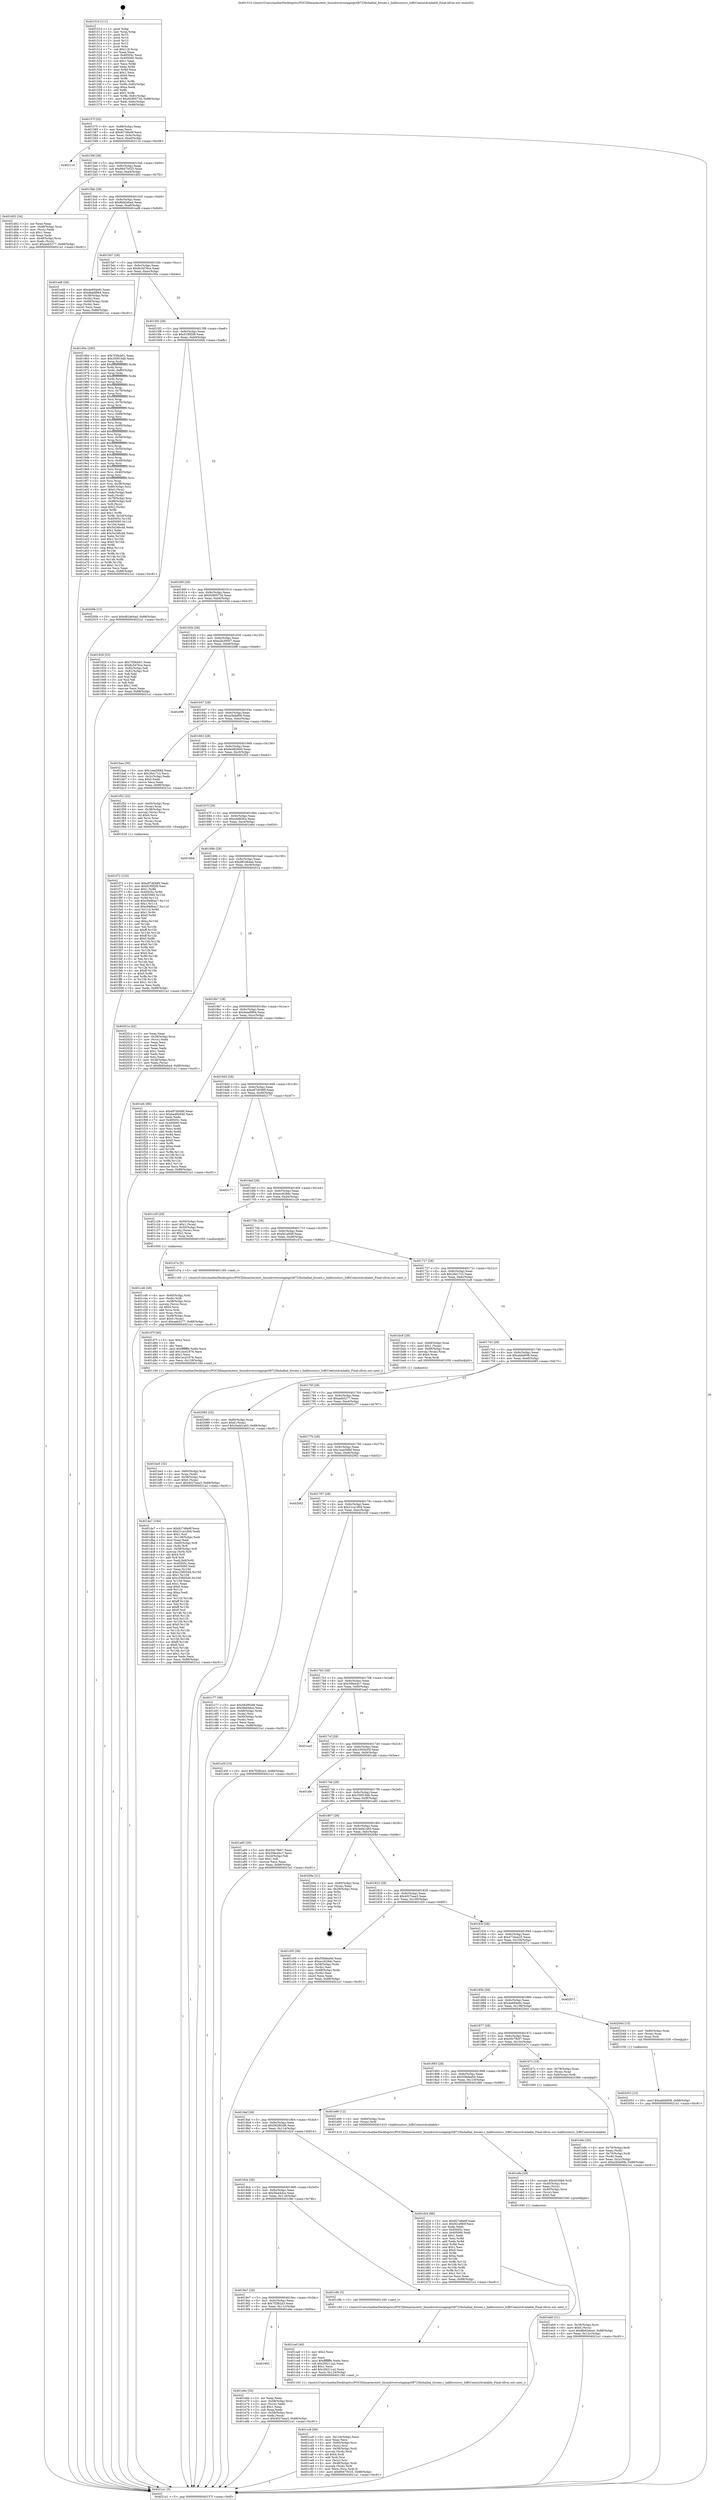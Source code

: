 digraph "0x401510" {
  label = "0x401510 (/mnt/c/Users/mathe/Desktop/tcc/POCII/binaries/extr_linuxdriversstagingrtl8723bshalhal_btcoex.c_halbtcoutsrc_IsBtCoexistAvailable_Final-ollvm.out::main(0))"
  labelloc = "t"
  node[shape=record]

  Entry [label="",width=0.3,height=0.3,shape=circle,fillcolor=black,style=filled]
  "0x40157f" [label="{
     0x40157f [32]\l
     | [instrs]\l
     &nbsp;&nbsp;0x40157f \<+6\>: mov -0x88(%rbp),%eax\l
     &nbsp;&nbsp;0x401585 \<+2\>: mov %eax,%ecx\l
     &nbsp;&nbsp;0x401587 \<+6\>: sub $0x827d6e9f,%ecx\l
     &nbsp;&nbsp;0x40158d \<+6\>: mov %eax,-0x9c(%rbp)\l
     &nbsp;&nbsp;0x401593 \<+6\>: mov %ecx,-0xa0(%rbp)\l
     &nbsp;&nbsp;0x401599 \<+6\>: je 0000000000402116 \<main+0xc06\>\l
  }"]
  "0x402116" [label="{
     0x402116\l
  }", style=dashed]
  "0x40159f" [label="{
     0x40159f [28]\l
     | [instrs]\l
     &nbsp;&nbsp;0x40159f \<+5\>: jmp 00000000004015a4 \<main+0x94\>\l
     &nbsp;&nbsp;0x4015a4 \<+6\>: mov -0x9c(%rbp),%eax\l
     &nbsp;&nbsp;0x4015aa \<+5\>: sub $0x89475025,%eax\l
     &nbsp;&nbsp;0x4015af \<+6\>: mov %eax,-0xa4(%rbp)\l
     &nbsp;&nbsp;0x4015b5 \<+6\>: je 0000000000401d02 \<main+0x7f2\>\l
  }"]
  Exit [label="",width=0.3,height=0.3,shape=circle,fillcolor=black,style=filled,peripheries=2]
  "0x401d02" [label="{
     0x401d02 [34]\l
     | [instrs]\l
     &nbsp;&nbsp;0x401d02 \<+2\>: xor %eax,%eax\l
     &nbsp;&nbsp;0x401d04 \<+4\>: mov -0x48(%rbp),%rcx\l
     &nbsp;&nbsp;0x401d08 \<+2\>: mov (%rcx),%edx\l
     &nbsp;&nbsp;0x401d0a \<+3\>: sub $0x1,%eax\l
     &nbsp;&nbsp;0x401d0d \<+2\>: sub %eax,%edx\l
     &nbsp;&nbsp;0x401d0f \<+4\>: mov -0x48(%rbp),%rcx\l
     &nbsp;&nbsp;0x401d13 \<+2\>: mov %edx,(%rcx)\l
     &nbsp;&nbsp;0x401d15 \<+10\>: movl $0xaeb5277,-0x88(%rbp)\l
     &nbsp;&nbsp;0x401d1f \<+5\>: jmp 00000000004021a1 \<main+0xc91\>\l
  }"]
  "0x4015bb" [label="{
     0x4015bb [28]\l
     | [instrs]\l
     &nbsp;&nbsp;0x4015bb \<+5\>: jmp 00000000004015c0 \<main+0xb0\>\l
     &nbsp;&nbsp;0x4015c0 \<+6\>: mov -0x9c(%rbp),%eax\l
     &nbsp;&nbsp;0x4015c6 \<+5\>: sub $0x8b92eba4,%eax\l
     &nbsp;&nbsp;0x4015cb \<+6\>: mov %eax,-0xa8(%rbp)\l
     &nbsp;&nbsp;0x4015d1 \<+6\>: je 0000000000401ed8 \<main+0x9c8\>\l
  }"]
  "0x402053" [label="{
     0x402053 [15]\l
     | [instrs]\l
     &nbsp;&nbsp;0x402053 \<+10\>: movl $0xabbb608,-0x88(%rbp)\l
     &nbsp;&nbsp;0x40205d \<+5\>: jmp 00000000004021a1 \<main+0xc91\>\l
  }"]
  "0x401ed8" [label="{
     0x401ed8 [36]\l
     | [instrs]\l
     &nbsp;&nbsp;0x401ed8 \<+5\>: mov $0x4e694e9c,%eax\l
     &nbsp;&nbsp;0x401edd \<+5\>: mov $0xdeadf964,%ecx\l
     &nbsp;&nbsp;0x401ee2 \<+4\>: mov -0x38(%rbp),%rdx\l
     &nbsp;&nbsp;0x401ee6 \<+2\>: mov (%rdx),%esi\l
     &nbsp;&nbsp;0x401ee8 \<+4\>: mov -0x68(%rbp),%rdx\l
     &nbsp;&nbsp;0x401eec \<+2\>: cmp (%rdx),%esi\l
     &nbsp;&nbsp;0x401eee \<+3\>: cmovl %ecx,%eax\l
     &nbsp;&nbsp;0x401ef1 \<+6\>: mov %eax,-0x88(%rbp)\l
     &nbsp;&nbsp;0x401ef7 \<+5\>: jmp 00000000004021a1 \<main+0xc91\>\l
  }"]
  "0x4015d7" [label="{
     0x4015d7 [28]\l
     | [instrs]\l
     &nbsp;&nbsp;0x4015d7 \<+5\>: jmp 00000000004015dc \<main+0xcc\>\l
     &nbsp;&nbsp;0x4015dc \<+6\>: mov -0x9c(%rbp),%eax\l
     &nbsp;&nbsp;0x4015e2 \<+5\>: sub $0x8c5d76ce,%eax\l
     &nbsp;&nbsp;0x4015e7 \<+6\>: mov %eax,-0xac(%rbp)\l
     &nbsp;&nbsp;0x4015ed \<+6\>: je 000000000040195e \<main+0x44e\>\l
  }"]
  "0x401f72" [label="{
     0x401f72 [153]\l
     | [instrs]\l
     &nbsp;&nbsp;0x401f72 \<+5\>: mov $0xe97d0489,%edx\l
     &nbsp;&nbsp;0x401f77 \<+5\>: mov $0x91f0f2f9,%esi\l
     &nbsp;&nbsp;0x401f7c \<+3\>: mov $0x1,%r8b\l
     &nbsp;&nbsp;0x401f7f \<+8\>: mov 0x40505c,%r9d\l
     &nbsp;&nbsp;0x401f87 \<+8\>: mov 0x405060,%r10d\l
     &nbsp;&nbsp;0x401f8f \<+3\>: mov %r9d,%r11d\l
     &nbsp;&nbsp;0x401f92 \<+7\>: add $0xc948bac7,%r11d\l
     &nbsp;&nbsp;0x401f99 \<+4\>: sub $0x1,%r11d\l
     &nbsp;&nbsp;0x401f9d \<+7\>: sub $0xc948bac7,%r11d\l
     &nbsp;&nbsp;0x401fa4 \<+4\>: imul %r11d,%r9d\l
     &nbsp;&nbsp;0x401fa8 \<+4\>: and $0x1,%r9d\l
     &nbsp;&nbsp;0x401fac \<+4\>: cmp $0x0,%r9d\l
     &nbsp;&nbsp;0x401fb0 \<+3\>: sete %bl\l
     &nbsp;&nbsp;0x401fb3 \<+4\>: cmp $0xa,%r10d\l
     &nbsp;&nbsp;0x401fb7 \<+4\>: setl %r14b\l
     &nbsp;&nbsp;0x401fbb \<+3\>: mov %bl,%r15b\l
     &nbsp;&nbsp;0x401fbe \<+4\>: xor $0xff,%r15b\l
     &nbsp;&nbsp;0x401fc2 \<+3\>: mov %r14b,%r12b\l
     &nbsp;&nbsp;0x401fc5 \<+4\>: xor $0xff,%r12b\l
     &nbsp;&nbsp;0x401fc9 \<+4\>: xor $0x0,%r8b\l
     &nbsp;&nbsp;0x401fcd \<+3\>: mov %r15b,%r13b\l
     &nbsp;&nbsp;0x401fd0 \<+4\>: and $0x0,%r13b\l
     &nbsp;&nbsp;0x401fd4 \<+3\>: and %r8b,%bl\l
     &nbsp;&nbsp;0x401fd7 \<+3\>: mov %r12b,%al\l
     &nbsp;&nbsp;0x401fda \<+2\>: and $0x0,%al\l
     &nbsp;&nbsp;0x401fdc \<+3\>: and %r8b,%r14b\l
     &nbsp;&nbsp;0x401fdf \<+3\>: or %bl,%r13b\l
     &nbsp;&nbsp;0x401fe2 \<+3\>: or %r14b,%al\l
     &nbsp;&nbsp;0x401fe5 \<+3\>: xor %al,%r13b\l
     &nbsp;&nbsp;0x401fe8 \<+3\>: or %r12b,%r15b\l
     &nbsp;&nbsp;0x401feb \<+4\>: xor $0xff,%r15b\l
     &nbsp;&nbsp;0x401fef \<+4\>: or $0x0,%r8b\l
     &nbsp;&nbsp;0x401ff3 \<+3\>: and %r8b,%r15b\l
     &nbsp;&nbsp;0x401ff6 \<+3\>: or %r15b,%r13b\l
     &nbsp;&nbsp;0x401ff9 \<+4\>: test $0x1,%r13b\l
     &nbsp;&nbsp;0x401ffd \<+3\>: cmovne %esi,%edx\l
     &nbsp;&nbsp;0x402000 \<+6\>: mov %edx,-0x88(%rbp)\l
     &nbsp;&nbsp;0x402006 \<+5\>: jmp 00000000004021a1 \<main+0xc91\>\l
  }"]
  "0x40195e" [label="{
     0x40195e [295]\l
     | [instrs]\l
     &nbsp;&nbsp;0x40195e \<+5\>: mov $0x7f39cb01,%eax\l
     &nbsp;&nbsp;0x401963 \<+5\>: mov $0x359f19db,%ecx\l
     &nbsp;&nbsp;0x401968 \<+3\>: mov %rsp,%rdx\l
     &nbsp;&nbsp;0x40196b \<+4\>: add $0xfffffffffffffff0,%rdx\l
     &nbsp;&nbsp;0x40196f \<+3\>: mov %rdx,%rsp\l
     &nbsp;&nbsp;0x401972 \<+4\>: mov %rdx,-0x80(%rbp)\l
     &nbsp;&nbsp;0x401976 \<+3\>: mov %rsp,%rdx\l
     &nbsp;&nbsp;0x401979 \<+4\>: add $0xfffffffffffffff0,%rdx\l
     &nbsp;&nbsp;0x40197d \<+3\>: mov %rdx,%rsp\l
     &nbsp;&nbsp;0x401980 \<+3\>: mov %rsp,%rsi\l
     &nbsp;&nbsp;0x401983 \<+4\>: add $0xfffffffffffffff0,%rsi\l
     &nbsp;&nbsp;0x401987 \<+3\>: mov %rsi,%rsp\l
     &nbsp;&nbsp;0x40198a \<+4\>: mov %rsi,-0x78(%rbp)\l
     &nbsp;&nbsp;0x40198e \<+3\>: mov %rsp,%rsi\l
     &nbsp;&nbsp;0x401991 \<+4\>: add $0xfffffffffffffff0,%rsi\l
     &nbsp;&nbsp;0x401995 \<+3\>: mov %rsi,%rsp\l
     &nbsp;&nbsp;0x401998 \<+4\>: mov %rsi,-0x70(%rbp)\l
     &nbsp;&nbsp;0x40199c \<+3\>: mov %rsp,%rsi\l
     &nbsp;&nbsp;0x40199f \<+4\>: add $0xfffffffffffffff0,%rsi\l
     &nbsp;&nbsp;0x4019a3 \<+3\>: mov %rsi,%rsp\l
     &nbsp;&nbsp;0x4019a6 \<+4\>: mov %rsi,-0x68(%rbp)\l
     &nbsp;&nbsp;0x4019aa \<+3\>: mov %rsp,%rsi\l
     &nbsp;&nbsp;0x4019ad \<+4\>: add $0xfffffffffffffff0,%rsi\l
     &nbsp;&nbsp;0x4019b1 \<+3\>: mov %rsi,%rsp\l
     &nbsp;&nbsp;0x4019b4 \<+4\>: mov %rsi,-0x60(%rbp)\l
     &nbsp;&nbsp;0x4019b8 \<+3\>: mov %rsp,%rsi\l
     &nbsp;&nbsp;0x4019bb \<+4\>: add $0xfffffffffffffff0,%rsi\l
     &nbsp;&nbsp;0x4019bf \<+3\>: mov %rsi,%rsp\l
     &nbsp;&nbsp;0x4019c2 \<+4\>: mov %rsi,-0x58(%rbp)\l
     &nbsp;&nbsp;0x4019c6 \<+3\>: mov %rsp,%rsi\l
     &nbsp;&nbsp;0x4019c9 \<+4\>: add $0xfffffffffffffff0,%rsi\l
     &nbsp;&nbsp;0x4019cd \<+3\>: mov %rsi,%rsp\l
     &nbsp;&nbsp;0x4019d0 \<+4\>: mov %rsi,-0x50(%rbp)\l
     &nbsp;&nbsp;0x4019d4 \<+3\>: mov %rsp,%rsi\l
     &nbsp;&nbsp;0x4019d7 \<+4\>: add $0xfffffffffffffff0,%rsi\l
     &nbsp;&nbsp;0x4019db \<+3\>: mov %rsi,%rsp\l
     &nbsp;&nbsp;0x4019de \<+4\>: mov %rsi,-0x48(%rbp)\l
     &nbsp;&nbsp;0x4019e2 \<+3\>: mov %rsp,%rsi\l
     &nbsp;&nbsp;0x4019e5 \<+4\>: add $0xfffffffffffffff0,%rsi\l
     &nbsp;&nbsp;0x4019e9 \<+3\>: mov %rsi,%rsp\l
     &nbsp;&nbsp;0x4019ec \<+4\>: mov %rsi,-0x40(%rbp)\l
     &nbsp;&nbsp;0x4019f0 \<+3\>: mov %rsp,%rsi\l
     &nbsp;&nbsp;0x4019f3 \<+4\>: add $0xfffffffffffffff0,%rsi\l
     &nbsp;&nbsp;0x4019f7 \<+3\>: mov %rsi,%rsp\l
     &nbsp;&nbsp;0x4019fa \<+4\>: mov %rsi,-0x38(%rbp)\l
     &nbsp;&nbsp;0x4019fe \<+4\>: mov -0x80(%rbp),%rsi\l
     &nbsp;&nbsp;0x401a02 \<+6\>: movl $0x0,(%rsi)\l
     &nbsp;&nbsp;0x401a08 \<+6\>: mov -0x8c(%rbp),%edi\l
     &nbsp;&nbsp;0x401a0e \<+2\>: mov %edi,(%rdx)\l
     &nbsp;&nbsp;0x401a10 \<+4\>: mov -0x78(%rbp),%rsi\l
     &nbsp;&nbsp;0x401a14 \<+7\>: mov -0x98(%rbp),%r8\l
     &nbsp;&nbsp;0x401a1b \<+3\>: mov %r8,(%rsi)\l
     &nbsp;&nbsp;0x401a1e \<+3\>: cmpl $0x2,(%rdx)\l
     &nbsp;&nbsp;0x401a21 \<+4\>: setne %r9b\l
     &nbsp;&nbsp;0x401a25 \<+4\>: and $0x1,%r9b\l
     &nbsp;&nbsp;0x401a29 \<+4\>: mov %r9b,-0x2d(%rbp)\l
     &nbsp;&nbsp;0x401a2d \<+8\>: mov 0x40505c,%r10d\l
     &nbsp;&nbsp;0x401a35 \<+8\>: mov 0x405060,%r11d\l
     &nbsp;&nbsp;0x401a3d \<+3\>: mov %r10d,%ebx\l
     &nbsp;&nbsp;0x401a40 \<+6\>: sub $0x5e246cd4,%ebx\l
     &nbsp;&nbsp;0x401a46 \<+3\>: sub $0x1,%ebx\l
     &nbsp;&nbsp;0x401a49 \<+6\>: add $0x5e246cd4,%ebx\l
     &nbsp;&nbsp;0x401a4f \<+4\>: imul %ebx,%r10d\l
     &nbsp;&nbsp;0x401a53 \<+4\>: and $0x1,%r10d\l
     &nbsp;&nbsp;0x401a57 \<+4\>: cmp $0x0,%r10d\l
     &nbsp;&nbsp;0x401a5b \<+4\>: sete %r9b\l
     &nbsp;&nbsp;0x401a5f \<+4\>: cmp $0xa,%r11d\l
     &nbsp;&nbsp;0x401a63 \<+4\>: setl %r14b\l
     &nbsp;&nbsp;0x401a67 \<+3\>: mov %r9b,%r15b\l
     &nbsp;&nbsp;0x401a6a \<+3\>: and %r14b,%r15b\l
     &nbsp;&nbsp;0x401a6d \<+3\>: xor %r14b,%r9b\l
     &nbsp;&nbsp;0x401a70 \<+3\>: or %r9b,%r15b\l
     &nbsp;&nbsp;0x401a73 \<+4\>: test $0x1,%r15b\l
     &nbsp;&nbsp;0x401a77 \<+3\>: cmovne %ecx,%eax\l
     &nbsp;&nbsp;0x401a7a \<+6\>: mov %eax,-0x88(%rbp)\l
     &nbsp;&nbsp;0x401a80 \<+5\>: jmp 00000000004021a1 \<main+0xc91\>\l
  }"]
  "0x4015f3" [label="{
     0x4015f3 [28]\l
     | [instrs]\l
     &nbsp;&nbsp;0x4015f3 \<+5\>: jmp 00000000004015f8 \<main+0xe8\>\l
     &nbsp;&nbsp;0x4015f8 \<+6\>: mov -0x9c(%rbp),%eax\l
     &nbsp;&nbsp;0x4015fe \<+5\>: sub $0x91f0f2f9,%eax\l
     &nbsp;&nbsp;0x401603 \<+6\>: mov %eax,-0xb0(%rbp)\l
     &nbsp;&nbsp;0x401609 \<+6\>: je 000000000040200b \<main+0xafb\>\l
  }"]
  "0x401eb9" [label="{
     0x401eb9 [31]\l
     | [instrs]\l
     &nbsp;&nbsp;0x401eb9 \<+4\>: mov -0x38(%rbp),%rcx\l
     &nbsp;&nbsp;0x401ebd \<+6\>: movl $0x0,(%rcx)\l
     &nbsp;&nbsp;0x401ec3 \<+10\>: movl $0x8b92eba4,-0x88(%rbp)\l
     &nbsp;&nbsp;0x401ecd \<+6\>: mov %eax,-0x12c(%rbp)\l
     &nbsp;&nbsp;0x401ed3 \<+5\>: jmp 00000000004021a1 \<main+0xc91\>\l
  }"]
  "0x40200b" [label="{
     0x40200b [15]\l
     | [instrs]\l
     &nbsp;&nbsp;0x40200b \<+10\>: movl $0xd82464ad,-0x88(%rbp)\l
     &nbsp;&nbsp;0x402015 \<+5\>: jmp 00000000004021a1 \<main+0xc91\>\l
  }"]
  "0x40160f" [label="{
     0x40160f [28]\l
     | [instrs]\l
     &nbsp;&nbsp;0x40160f \<+5\>: jmp 0000000000401614 \<main+0x104\>\l
     &nbsp;&nbsp;0x401614 \<+6\>: mov -0x9c(%rbp),%eax\l
     &nbsp;&nbsp;0x40161a \<+5\>: sub $0x92900734,%eax\l
     &nbsp;&nbsp;0x40161f \<+6\>: mov %eax,-0xb4(%rbp)\l
     &nbsp;&nbsp;0x401625 \<+6\>: je 0000000000401929 \<main+0x419\>\l
  }"]
  "0x401e9c" [label="{
     0x401e9c [29]\l
     | [instrs]\l
     &nbsp;&nbsp;0x401e9c \<+10\>: movabs $0x4030b6,%rdi\l
     &nbsp;&nbsp;0x401ea6 \<+4\>: mov -0x40(%rbp),%rcx\l
     &nbsp;&nbsp;0x401eaa \<+2\>: mov %eax,(%rcx)\l
     &nbsp;&nbsp;0x401eac \<+4\>: mov -0x40(%rbp),%rcx\l
     &nbsp;&nbsp;0x401eb0 \<+2\>: mov (%rcx),%esi\l
     &nbsp;&nbsp;0x401eb2 \<+2\>: mov $0x0,%al\l
     &nbsp;&nbsp;0x401eb4 \<+5\>: call 0000000000401040 \<printf@plt\>\l
     | [calls]\l
     &nbsp;&nbsp;0x401040 \{1\} (unknown)\l
  }"]
  "0x401929" [label="{
     0x401929 [53]\l
     | [instrs]\l
     &nbsp;&nbsp;0x401929 \<+5\>: mov $0x7f39cb01,%eax\l
     &nbsp;&nbsp;0x40192e \<+5\>: mov $0x8c5d76ce,%ecx\l
     &nbsp;&nbsp;0x401933 \<+6\>: mov -0x82(%rbp),%dl\l
     &nbsp;&nbsp;0x401939 \<+7\>: mov -0x81(%rbp),%sil\l
     &nbsp;&nbsp;0x401940 \<+3\>: mov %dl,%dil\l
     &nbsp;&nbsp;0x401943 \<+3\>: and %sil,%dil\l
     &nbsp;&nbsp;0x401946 \<+3\>: xor %sil,%dl\l
     &nbsp;&nbsp;0x401949 \<+3\>: or %dl,%dil\l
     &nbsp;&nbsp;0x40194c \<+4\>: test $0x1,%dil\l
     &nbsp;&nbsp;0x401950 \<+3\>: cmovne %ecx,%eax\l
     &nbsp;&nbsp;0x401953 \<+6\>: mov %eax,-0x88(%rbp)\l
     &nbsp;&nbsp;0x401959 \<+5\>: jmp 00000000004021a1 \<main+0xc91\>\l
  }"]
  "0x40162b" [label="{
     0x40162b [28]\l
     | [instrs]\l
     &nbsp;&nbsp;0x40162b \<+5\>: jmp 0000000000401630 \<main+0x120\>\l
     &nbsp;&nbsp;0x401630 \<+6\>: mov -0x9c(%rbp),%eax\l
     &nbsp;&nbsp;0x401636 \<+5\>: sub $0xa2b30007,%eax\l
     &nbsp;&nbsp;0x40163b \<+6\>: mov %eax,-0xb8(%rbp)\l
     &nbsp;&nbsp;0x401641 \<+6\>: je 00000000004020f8 \<main+0xbe8\>\l
  }"]
  "0x4021a1" [label="{
     0x4021a1 [5]\l
     | [instrs]\l
     &nbsp;&nbsp;0x4021a1 \<+5\>: jmp 000000000040157f \<main+0x6f\>\l
  }"]
  "0x401510" [label="{
     0x401510 [111]\l
     | [instrs]\l
     &nbsp;&nbsp;0x401510 \<+1\>: push %rbp\l
     &nbsp;&nbsp;0x401511 \<+3\>: mov %rsp,%rbp\l
     &nbsp;&nbsp;0x401514 \<+2\>: push %r15\l
     &nbsp;&nbsp;0x401516 \<+2\>: push %r14\l
     &nbsp;&nbsp;0x401518 \<+2\>: push %r13\l
     &nbsp;&nbsp;0x40151a \<+2\>: push %r12\l
     &nbsp;&nbsp;0x40151c \<+1\>: push %rbx\l
     &nbsp;&nbsp;0x40151d \<+7\>: sub $0x118,%rsp\l
     &nbsp;&nbsp;0x401524 \<+2\>: xor %eax,%eax\l
     &nbsp;&nbsp;0x401526 \<+7\>: mov 0x40505c,%ecx\l
     &nbsp;&nbsp;0x40152d \<+7\>: mov 0x405060,%edx\l
     &nbsp;&nbsp;0x401534 \<+3\>: sub $0x1,%eax\l
     &nbsp;&nbsp;0x401537 \<+3\>: mov %ecx,%r8d\l
     &nbsp;&nbsp;0x40153a \<+3\>: add %eax,%r8d\l
     &nbsp;&nbsp;0x40153d \<+4\>: imul %r8d,%ecx\l
     &nbsp;&nbsp;0x401541 \<+3\>: and $0x1,%ecx\l
     &nbsp;&nbsp;0x401544 \<+3\>: cmp $0x0,%ecx\l
     &nbsp;&nbsp;0x401547 \<+4\>: sete %r9b\l
     &nbsp;&nbsp;0x40154b \<+4\>: and $0x1,%r9b\l
     &nbsp;&nbsp;0x40154f \<+7\>: mov %r9b,-0x82(%rbp)\l
     &nbsp;&nbsp;0x401556 \<+3\>: cmp $0xa,%edx\l
     &nbsp;&nbsp;0x401559 \<+4\>: setl %r9b\l
     &nbsp;&nbsp;0x40155d \<+4\>: and $0x1,%r9b\l
     &nbsp;&nbsp;0x401561 \<+7\>: mov %r9b,-0x81(%rbp)\l
     &nbsp;&nbsp;0x401568 \<+10\>: movl $0x92900734,-0x88(%rbp)\l
     &nbsp;&nbsp;0x401572 \<+6\>: mov %edi,-0x8c(%rbp)\l
     &nbsp;&nbsp;0x401578 \<+7\>: mov %rsi,-0x98(%rbp)\l
  }"]
  "0x401903" [label="{
     0x401903\l
  }", style=dashed]
  "0x401e6e" [label="{
     0x401e6e [34]\l
     | [instrs]\l
     &nbsp;&nbsp;0x401e6e \<+2\>: xor %eax,%eax\l
     &nbsp;&nbsp;0x401e70 \<+4\>: mov -0x58(%rbp),%rcx\l
     &nbsp;&nbsp;0x401e74 \<+2\>: mov (%rcx),%edx\l
     &nbsp;&nbsp;0x401e76 \<+3\>: sub $0x1,%eax\l
     &nbsp;&nbsp;0x401e79 \<+2\>: sub %eax,%edx\l
     &nbsp;&nbsp;0x401e7b \<+4\>: mov -0x58(%rbp),%rcx\l
     &nbsp;&nbsp;0x401e7f \<+2\>: mov %edx,(%rcx)\l
     &nbsp;&nbsp;0x401e81 \<+10\>: movl $0x4027eaa3,-0x88(%rbp)\l
     &nbsp;&nbsp;0x401e8b \<+5\>: jmp 00000000004021a1 \<main+0xc91\>\l
  }"]
  "0x4020f8" [label="{
     0x4020f8\l
  }", style=dashed]
  "0x401647" [label="{
     0x401647 [28]\l
     | [instrs]\l
     &nbsp;&nbsp;0x401647 \<+5\>: jmp 000000000040164c \<main+0x13c\>\l
     &nbsp;&nbsp;0x40164c \<+6\>: mov -0x9c(%rbp),%eax\l
     &nbsp;&nbsp;0x401652 \<+5\>: sub $0xa3bdef0b,%eax\l
     &nbsp;&nbsp;0x401657 \<+6\>: mov %eax,-0xbc(%rbp)\l
     &nbsp;&nbsp;0x40165d \<+6\>: je 0000000000401baa \<main+0x69a\>\l
  }"]
  "0x401da7" [label="{
     0x401da7 [184]\l
     | [instrs]\l
     &nbsp;&nbsp;0x401da7 \<+5\>: mov $0x827d6e9f,%ecx\l
     &nbsp;&nbsp;0x401dac \<+5\>: mov $0x21ca1d04,%edx\l
     &nbsp;&nbsp;0x401db1 \<+3\>: mov $0x1,%sil\l
     &nbsp;&nbsp;0x401db4 \<+6\>: mov -0x128(%rbp),%edi\l
     &nbsp;&nbsp;0x401dba \<+3\>: imul %eax,%edi\l
     &nbsp;&nbsp;0x401dbd \<+4\>: mov -0x60(%rbp),%r8\l
     &nbsp;&nbsp;0x401dc1 \<+3\>: mov (%r8),%r8\l
     &nbsp;&nbsp;0x401dc4 \<+4\>: mov -0x58(%rbp),%r9\l
     &nbsp;&nbsp;0x401dc8 \<+3\>: movslq (%r9),%r9\l
     &nbsp;&nbsp;0x401dcb \<+4\>: shl $0x4,%r9\l
     &nbsp;&nbsp;0x401dcf \<+3\>: add %r9,%r8\l
     &nbsp;&nbsp;0x401dd2 \<+4\>: mov %edi,0x8(%r8)\l
     &nbsp;&nbsp;0x401dd6 \<+7\>: mov 0x40505c,%eax\l
     &nbsp;&nbsp;0x401ddd \<+7\>: mov 0x405060,%edi\l
     &nbsp;&nbsp;0x401de4 \<+3\>: mov %eax,%r10d\l
     &nbsp;&nbsp;0x401de7 \<+7\>: sub $0xc25605d4,%r10d\l
     &nbsp;&nbsp;0x401dee \<+4\>: sub $0x1,%r10d\l
     &nbsp;&nbsp;0x401df2 \<+7\>: add $0xc25605d4,%r10d\l
     &nbsp;&nbsp;0x401df9 \<+4\>: imul %r10d,%eax\l
     &nbsp;&nbsp;0x401dfd \<+3\>: and $0x1,%eax\l
     &nbsp;&nbsp;0x401e00 \<+3\>: cmp $0x0,%eax\l
     &nbsp;&nbsp;0x401e03 \<+4\>: sete %r11b\l
     &nbsp;&nbsp;0x401e07 \<+3\>: cmp $0xa,%edi\l
     &nbsp;&nbsp;0x401e0a \<+3\>: setl %bl\l
     &nbsp;&nbsp;0x401e0d \<+3\>: mov %r11b,%r14b\l
     &nbsp;&nbsp;0x401e10 \<+4\>: xor $0xff,%r14b\l
     &nbsp;&nbsp;0x401e14 \<+3\>: mov %bl,%r15b\l
     &nbsp;&nbsp;0x401e17 \<+4\>: xor $0xff,%r15b\l
     &nbsp;&nbsp;0x401e1b \<+4\>: xor $0x0,%sil\l
     &nbsp;&nbsp;0x401e1f \<+3\>: mov %r14b,%r12b\l
     &nbsp;&nbsp;0x401e22 \<+4\>: and $0x0,%r12b\l
     &nbsp;&nbsp;0x401e26 \<+3\>: and %sil,%r11b\l
     &nbsp;&nbsp;0x401e29 \<+3\>: mov %r15b,%r13b\l
     &nbsp;&nbsp;0x401e2c \<+4\>: and $0x0,%r13b\l
     &nbsp;&nbsp;0x401e30 \<+3\>: and %sil,%bl\l
     &nbsp;&nbsp;0x401e33 \<+3\>: or %r11b,%r12b\l
     &nbsp;&nbsp;0x401e36 \<+3\>: or %bl,%r13b\l
     &nbsp;&nbsp;0x401e39 \<+3\>: xor %r13b,%r12b\l
     &nbsp;&nbsp;0x401e3c \<+3\>: or %r15b,%r14b\l
     &nbsp;&nbsp;0x401e3f \<+4\>: xor $0xff,%r14b\l
     &nbsp;&nbsp;0x401e43 \<+4\>: or $0x0,%sil\l
     &nbsp;&nbsp;0x401e47 \<+3\>: and %sil,%r14b\l
     &nbsp;&nbsp;0x401e4a \<+3\>: or %r14b,%r12b\l
     &nbsp;&nbsp;0x401e4d \<+4\>: test $0x1,%r12b\l
     &nbsp;&nbsp;0x401e51 \<+3\>: cmovne %edx,%ecx\l
     &nbsp;&nbsp;0x401e54 \<+6\>: mov %ecx,-0x88(%rbp)\l
     &nbsp;&nbsp;0x401e5a \<+5\>: jmp 00000000004021a1 \<main+0xc91\>\l
  }"]
  "0x401baa" [label="{
     0x401baa [30]\l
     | [instrs]\l
     &nbsp;&nbsp;0x401baa \<+5\>: mov $0x1eae568d,%eax\l
     &nbsp;&nbsp;0x401baf \<+5\>: mov $0x26e17c2,%ecx\l
     &nbsp;&nbsp;0x401bb4 \<+3\>: mov -0x2c(%rbp),%edx\l
     &nbsp;&nbsp;0x401bb7 \<+3\>: cmp $0x0,%edx\l
     &nbsp;&nbsp;0x401bba \<+3\>: cmove %ecx,%eax\l
     &nbsp;&nbsp;0x401bbd \<+6\>: mov %eax,-0x88(%rbp)\l
     &nbsp;&nbsp;0x401bc3 \<+5\>: jmp 00000000004021a1 \<main+0xc91\>\l
  }"]
  "0x401663" [label="{
     0x401663 [28]\l
     | [instrs]\l
     &nbsp;&nbsp;0x401663 \<+5\>: jmp 0000000000401668 \<main+0x158\>\l
     &nbsp;&nbsp;0x401668 \<+6\>: mov -0x9c(%rbp),%eax\l
     &nbsp;&nbsp;0x40166e \<+5\>: sub $0xbe482640,%eax\l
     &nbsp;&nbsp;0x401673 \<+6\>: mov %eax,-0xc0(%rbp)\l
     &nbsp;&nbsp;0x401679 \<+6\>: je 0000000000401f52 \<main+0xa42\>\l
  }"]
  "0x401d7f" [label="{
     0x401d7f [40]\l
     | [instrs]\l
     &nbsp;&nbsp;0x401d7f \<+5\>: mov $0x2,%ecx\l
     &nbsp;&nbsp;0x401d84 \<+1\>: cltd\l
     &nbsp;&nbsp;0x401d85 \<+2\>: idiv %ecx\l
     &nbsp;&nbsp;0x401d87 \<+6\>: imul $0xfffffffe,%edx,%ecx\l
     &nbsp;&nbsp;0x401d8d \<+6\>: add $0x1ecd1876,%ecx\l
     &nbsp;&nbsp;0x401d93 \<+3\>: add $0x1,%ecx\l
     &nbsp;&nbsp;0x401d96 \<+6\>: sub $0x1ecd1876,%ecx\l
     &nbsp;&nbsp;0x401d9c \<+6\>: mov %ecx,-0x128(%rbp)\l
     &nbsp;&nbsp;0x401da2 \<+5\>: call 0000000000401160 \<next_i\>\l
     | [calls]\l
     &nbsp;&nbsp;0x401160 \{1\} (/mnt/c/Users/mathe/Desktop/tcc/POCII/binaries/extr_linuxdriversstagingrtl8723bshalhal_btcoex.c_halbtcoutsrc_IsBtCoexistAvailable_Final-ollvm.out::next_i)\l
  }"]
  "0x401f52" [label="{
     0x401f52 [32]\l
     | [instrs]\l
     &nbsp;&nbsp;0x401f52 \<+4\>: mov -0x60(%rbp),%rax\l
     &nbsp;&nbsp;0x401f56 \<+3\>: mov (%rax),%rax\l
     &nbsp;&nbsp;0x401f59 \<+4\>: mov -0x38(%rbp),%rcx\l
     &nbsp;&nbsp;0x401f5d \<+3\>: movslq (%rcx),%rcx\l
     &nbsp;&nbsp;0x401f60 \<+4\>: shl $0x4,%rcx\l
     &nbsp;&nbsp;0x401f64 \<+3\>: add %rcx,%rax\l
     &nbsp;&nbsp;0x401f67 \<+3\>: mov (%rax),%rax\l
     &nbsp;&nbsp;0x401f6a \<+3\>: mov %rax,%rdi\l
     &nbsp;&nbsp;0x401f6d \<+5\>: call 0000000000401030 \<free@plt\>\l
     | [calls]\l
     &nbsp;&nbsp;0x401030 \{1\} (unknown)\l
  }"]
  "0x40167f" [label="{
     0x40167f [28]\l
     | [instrs]\l
     &nbsp;&nbsp;0x40167f \<+5\>: jmp 0000000000401684 \<main+0x174\>\l
     &nbsp;&nbsp;0x401684 \<+6\>: mov -0x9c(%rbp),%eax\l
     &nbsp;&nbsp;0x40168a \<+5\>: sub $0xcdd83fca,%eax\l
     &nbsp;&nbsp;0x40168f \<+6\>: mov %eax,-0xc4(%rbp)\l
     &nbsp;&nbsp;0x401695 \<+6\>: je 0000000000401b6d \<main+0x65d\>\l
  }"]
  "0x401cc8" [label="{
     0x401cc8 [58]\l
     | [instrs]\l
     &nbsp;&nbsp;0x401cc8 \<+6\>: mov -0x124(%rbp),%ecx\l
     &nbsp;&nbsp;0x401cce \<+3\>: imul %eax,%ecx\l
     &nbsp;&nbsp;0x401cd1 \<+4\>: mov -0x60(%rbp),%rsi\l
     &nbsp;&nbsp;0x401cd5 \<+3\>: mov (%rsi),%rsi\l
     &nbsp;&nbsp;0x401cd8 \<+4\>: mov -0x58(%rbp),%rdi\l
     &nbsp;&nbsp;0x401cdc \<+3\>: movslq (%rdi),%rdi\l
     &nbsp;&nbsp;0x401cdf \<+4\>: shl $0x4,%rdi\l
     &nbsp;&nbsp;0x401ce3 \<+3\>: add %rdi,%rsi\l
     &nbsp;&nbsp;0x401ce6 \<+3\>: mov (%rsi),%rsi\l
     &nbsp;&nbsp;0x401ce9 \<+4\>: mov -0x48(%rbp),%rdi\l
     &nbsp;&nbsp;0x401ced \<+3\>: movslq (%rdi),%rdi\l
     &nbsp;&nbsp;0x401cf0 \<+3\>: mov %ecx,(%rsi,%rdi,4)\l
     &nbsp;&nbsp;0x401cf3 \<+10\>: movl $0x89475025,-0x88(%rbp)\l
     &nbsp;&nbsp;0x401cfd \<+5\>: jmp 00000000004021a1 \<main+0xc91\>\l
  }"]
  "0x401b6d" [label="{
     0x401b6d\l
  }", style=dashed]
  "0x40169b" [label="{
     0x40169b [28]\l
     | [instrs]\l
     &nbsp;&nbsp;0x40169b \<+5\>: jmp 00000000004016a0 \<main+0x190\>\l
     &nbsp;&nbsp;0x4016a0 \<+6\>: mov -0x9c(%rbp),%eax\l
     &nbsp;&nbsp;0x4016a6 \<+5\>: sub $0xd82464ad,%eax\l
     &nbsp;&nbsp;0x4016ab \<+6\>: mov %eax,-0xc8(%rbp)\l
     &nbsp;&nbsp;0x4016b1 \<+6\>: je 000000000040201a \<main+0xb0a\>\l
  }"]
  "0x401ca0" [label="{
     0x401ca0 [40]\l
     | [instrs]\l
     &nbsp;&nbsp;0x401ca0 \<+5\>: mov $0x2,%ecx\l
     &nbsp;&nbsp;0x401ca5 \<+1\>: cltd\l
     &nbsp;&nbsp;0x401ca6 \<+2\>: idiv %ecx\l
     &nbsp;&nbsp;0x401ca8 \<+6\>: imul $0xfffffffe,%edx,%ecx\l
     &nbsp;&nbsp;0x401cae \<+6\>: sub $0x2f4211a2,%ecx\l
     &nbsp;&nbsp;0x401cb4 \<+3\>: add $0x1,%ecx\l
     &nbsp;&nbsp;0x401cb7 \<+6\>: add $0x2f4211a2,%ecx\l
     &nbsp;&nbsp;0x401cbd \<+6\>: mov %ecx,-0x124(%rbp)\l
     &nbsp;&nbsp;0x401cc3 \<+5\>: call 0000000000401160 \<next_i\>\l
     | [calls]\l
     &nbsp;&nbsp;0x401160 \{1\} (/mnt/c/Users/mathe/Desktop/tcc/POCII/binaries/extr_linuxdriversstagingrtl8723bshalhal_btcoex.c_halbtcoutsrc_IsBtCoexistAvailable_Final-ollvm.out::next_i)\l
  }"]
  "0x40201a" [label="{
     0x40201a [42]\l
     | [instrs]\l
     &nbsp;&nbsp;0x40201a \<+2\>: xor %eax,%eax\l
     &nbsp;&nbsp;0x40201c \<+4\>: mov -0x38(%rbp),%rcx\l
     &nbsp;&nbsp;0x402020 \<+2\>: mov (%rcx),%edx\l
     &nbsp;&nbsp;0x402022 \<+2\>: mov %eax,%esi\l
     &nbsp;&nbsp;0x402024 \<+2\>: sub %edx,%esi\l
     &nbsp;&nbsp;0x402026 \<+2\>: mov %eax,%edx\l
     &nbsp;&nbsp;0x402028 \<+3\>: sub $0x1,%edx\l
     &nbsp;&nbsp;0x40202b \<+2\>: add %edx,%esi\l
     &nbsp;&nbsp;0x40202d \<+2\>: sub %esi,%eax\l
     &nbsp;&nbsp;0x40202f \<+4\>: mov -0x38(%rbp),%rcx\l
     &nbsp;&nbsp;0x402033 \<+2\>: mov %eax,(%rcx)\l
     &nbsp;&nbsp;0x402035 \<+10\>: movl $0x8b92eba4,-0x88(%rbp)\l
     &nbsp;&nbsp;0x40203f \<+5\>: jmp 00000000004021a1 \<main+0xc91\>\l
  }"]
  "0x4016b7" [label="{
     0x4016b7 [28]\l
     | [instrs]\l
     &nbsp;&nbsp;0x4016b7 \<+5\>: jmp 00000000004016bc \<main+0x1ac\>\l
     &nbsp;&nbsp;0x4016bc \<+6\>: mov -0x9c(%rbp),%eax\l
     &nbsp;&nbsp;0x4016c2 \<+5\>: sub $0xdeadf964,%eax\l
     &nbsp;&nbsp;0x4016c7 \<+6\>: mov %eax,-0xcc(%rbp)\l
     &nbsp;&nbsp;0x4016cd \<+6\>: je 0000000000401efc \<main+0x9ec\>\l
  }"]
  "0x4018e7" [label="{
     0x4018e7 [28]\l
     | [instrs]\l
     &nbsp;&nbsp;0x4018e7 \<+5\>: jmp 00000000004018ec \<main+0x3dc\>\l
     &nbsp;&nbsp;0x4018ec \<+6\>: mov -0x9c(%rbp),%eax\l
     &nbsp;&nbsp;0x4018f2 \<+5\>: sub $0x7f2fb2a3,%eax\l
     &nbsp;&nbsp;0x4018f7 \<+6\>: mov %eax,-0x11c(%rbp)\l
     &nbsp;&nbsp;0x4018fd \<+6\>: je 0000000000401e6e \<main+0x95e\>\l
  }"]
  "0x401efc" [label="{
     0x401efc [86]\l
     | [instrs]\l
     &nbsp;&nbsp;0x401efc \<+5\>: mov $0xe97d0489,%eax\l
     &nbsp;&nbsp;0x401f01 \<+5\>: mov $0xbe482640,%ecx\l
     &nbsp;&nbsp;0x401f06 \<+2\>: xor %edx,%edx\l
     &nbsp;&nbsp;0x401f08 \<+7\>: mov 0x40505c,%esi\l
     &nbsp;&nbsp;0x401f0f \<+7\>: mov 0x405060,%edi\l
     &nbsp;&nbsp;0x401f16 \<+3\>: sub $0x1,%edx\l
     &nbsp;&nbsp;0x401f19 \<+3\>: mov %esi,%r8d\l
     &nbsp;&nbsp;0x401f1c \<+3\>: add %edx,%r8d\l
     &nbsp;&nbsp;0x401f1f \<+4\>: imul %r8d,%esi\l
     &nbsp;&nbsp;0x401f23 \<+3\>: and $0x1,%esi\l
     &nbsp;&nbsp;0x401f26 \<+3\>: cmp $0x0,%esi\l
     &nbsp;&nbsp;0x401f29 \<+4\>: sete %r9b\l
     &nbsp;&nbsp;0x401f2d \<+3\>: cmp $0xa,%edi\l
     &nbsp;&nbsp;0x401f30 \<+4\>: setl %r10b\l
     &nbsp;&nbsp;0x401f34 \<+3\>: mov %r9b,%r11b\l
     &nbsp;&nbsp;0x401f37 \<+3\>: and %r10b,%r11b\l
     &nbsp;&nbsp;0x401f3a \<+3\>: xor %r10b,%r9b\l
     &nbsp;&nbsp;0x401f3d \<+3\>: or %r9b,%r11b\l
     &nbsp;&nbsp;0x401f40 \<+4\>: test $0x1,%r11b\l
     &nbsp;&nbsp;0x401f44 \<+3\>: cmovne %ecx,%eax\l
     &nbsp;&nbsp;0x401f47 \<+6\>: mov %eax,-0x88(%rbp)\l
     &nbsp;&nbsp;0x401f4d \<+5\>: jmp 00000000004021a1 \<main+0xc91\>\l
  }"]
  "0x4016d3" [label="{
     0x4016d3 [28]\l
     | [instrs]\l
     &nbsp;&nbsp;0x4016d3 \<+5\>: jmp 00000000004016d8 \<main+0x1c8\>\l
     &nbsp;&nbsp;0x4016d8 \<+6\>: mov -0x9c(%rbp),%eax\l
     &nbsp;&nbsp;0x4016de \<+5\>: sub $0xe97d0489,%eax\l
     &nbsp;&nbsp;0x4016e3 \<+6\>: mov %eax,-0xd0(%rbp)\l
     &nbsp;&nbsp;0x4016e9 \<+6\>: je 0000000000402177 \<main+0xc67\>\l
  }"]
  "0x401c9b" [label="{
     0x401c9b [5]\l
     | [instrs]\l
     &nbsp;&nbsp;0x401c9b \<+5\>: call 0000000000401160 \<next_i\>\l
     | [calls]\l
     &nbsp;&nbsp;0x401160 \{1\} (/mnt/c/Users/mathe/Desktop/tcc/POCII/binaries/extr_linuxdriversstagingrtl8723bshalhal_btcoex.c_halbtcoutsrc_IsBtCoexistAvailable_Final-ollvm.out::next_i)\l
  }"]
  "0x402177" [label="{
     0x402177\l
  }", style=dashed]
  "0x4016ef" [label="{
     0x4016ef [28]\l
     | [instrs]\l
     &nbsp;&nbsp;0x4016ef \<+5\>: jmp 00000000004016f4 \<main+0x1e4\>\l
     &nbsp;&nbsp;0x4016f4 \<+6\>: mov -0x9c(%rbp),%eax\l
     &nbsp;&nbsp;0x4016fa \<+5\>: sub $0xecc628dc,%eax\l
     &nbsp;&nbsp;0x4016ff \<+6\>: mov %eax,-0xd4(%rbp)\l
     &nbsp;&nbsp;0x401705 \<+6\>: je 0000000000401c29 \<main+0x719\>\l
  }"]
  "0x4018cb" [label="{
     0x4018cb [28]\l
     | [instrs]\l
     &nbsp;&nbsp;0x4018cb \<+5\>: jmp 00000000004018d0 \<main+0x3c0\>\l
     &nbsp;&nbsp;0x4018d0 \<+6\>: mov -0x9c(%rbp),%eax\l
     &nbsp;&nbsp;0x4018d6 \<+5\>: sub $0x5fa44dce,%eax\l
     &nbsp;&nbsp;0x4018db \<+6\>: mov %eax,-0x118(%rbp)\l
     &nbsp;&nbsp;0x4018e1 \<+6\>: je 0000000000401c9b \<main+0x78b\>\l
  }"]
  "0x401c29" [label="{
     0x401c29 [29]\l
     | [instrs]\l
     &nbsp;&nbsp;0x401c29 \<+4\>: mov -0x50(%rbp),%rax\l
     &nbsp;&nbsp;0x401c2d \<+6\>: movl $0x1,(%rax)\l
     &nbsp;&nbsp;0x401c33 \<+4\>: mov -0x50(%rbp),%rax\l
     &nbsp;&nbsp;0x401c37 \<+3\>: movslq (%rax),%rax\l
     &nbsp;&nbsp;0x401c3a \<+4\>: shl $0x2,%rax\l
     &nbsp;&nbsp;0x401c3e \<+3\>: mov %rax,%rdi\l
     &nbsp;&nbsp;0x401c41 \<+5\>: call 0000000000401050 \<malloc@plt\>\l
     | [calls]\l
     &nbsp;&nbsp;0x401050 \{1\} (unknown)\l
  }"]
  "0x40170b" [label="{
     0x40170b [28]\l
     | [instrs]\l
     &nbsp;&nbsp;0x40170b \<+5\>: jmp 0000000000401710 \<main+0x200\>\l
     &nbsp;&nbsp;0x401710 \<+6\>: mov -0x9c(%rbp),%eax\l
     &nbsp;&nbsp;0x401716 \<+5\>: sub $0xf41efd0f,%eax\l
     &nbsp;&nbsp;0x40171b \<+6\>: mov %eax,-0xd8(%rbp)\l
     &nbsp;&nbsp;0x401721 \<+6\>: je 0000000000401d7a \<main+0x86a\>\l
  }"]
  "0x401d24" [label="{
     0x401d24 [86]\l
     | [instrs]\l
     &nbsp;&nbsp;0x401d24 \<+5\>: mov $0x827d6e9f,%eax\l
     &nbsp;&nbsp;0x401d29 \<+5\>: mov $0xf41efd0f,%ecx\l
     &nbsp;&nbsp;0x401d2e \<+2\>: xor %edx,%edx\l
     &nbsp;&nbsp;0x401d30 \<+7\>: mov 0x40505c,%esi\l
     &nbsp;&nbsp;0x401d37 \<+7\>: mov 0x405060,%edi\l
     &nbsp;&nbsp;0x401d3e \<+3\>: sub $0x1,%edx\l
     &nbsp;&nbsp;0x401d41 \<+3\>: mov %esi,%r8d\l
     &nbsp;&nbsp;0x401d44 \<+3\>: add %edx,%r8d\l
     &nbsp;&nbsp;0x401d47 \<+4\>: imul %r8d,%esi\l
     &nbsp;&nbsp;0x401d4b \<+3\>: and $0x1,%esi\l
     &nbsp;&nbsp;0x401d4e \<+3\>: cmp $0x0,%esi\l
     &nbsp;&nbsp;0x401d51 \<+4\>: sete %r9b\l
     &nbsp;&nbsp;0x401d55 \<+3\>: cmp $0xa,%edi\l
     &nbsp;&nbsp;0x401d58 \<+4\>: setl %r10b\l
     &nbsp;&nbsp;0x401d5c \<+3\>: mov %r9b,%r11b\l
     &nbsp;&nbsp;0x401d5f \<+3\>: and %r10b,%r11b\l
     &nbsp;&nbsp;0x401d62 \<+3\>: xor %r10b,%r9b\l
     &nbsp;&nbsp;0x401d65 \<+3\>: or %r9b,%r11b\l
     &nbsp;&nbsp;0x401d68 \<+4\>: test $0x1,%r11b\l
     &nbsp;&nbsp;0x401d6c \<+3\>: cmovne %ecx,%eax\l
     &nbsp;&nbsp;0x401d6f \<+6\>: mov %eax,-0x88(%rbp)\l
     &nbsp;&nbsp;0x401d75 \<+5\>: jmp 00000000004021a1 \<main+0xc91\>\l
  }"]
  "0x401d7a" [label="{
     0x401d7a [5]\l
     | [instrs]\l
     &nbsp;&nbsp;0x401d7a \<+5\>: call 0000000000401160 \<next_i\>\l
     | [calls]\l
     &nbsp;&nbsp;0x401160 \{1\} (/mnt/c/Users/mathe/Desktop/tcc/POCII/binaries/extr_linuxdriversstagingrtl8723bshalhal_btcoex.c_halbtcoutsrc_IsBtCoexistAvailable_Final-ollvm.out::next_i)\l
  }"]
  "0x401727" [label="{
     0x401727 [28]\l
     | [instrs]\l
     &nbsp;&nbsp;0x401727 \<+5\>: jmp 000000000040172c \<main+0x21c\>\l
     &nbsp;&nbsp;0x40172c \<+6\>: mov -0x9c(%rbp),%eax\l
     &nbsp;&nbsp;0x401732 \<+5\>: sub $0x26e17c2,%eax\l
     &nbsp;&nbsp;0x401737 \<+6\>: mov %eax,-0xdc(%rbp)\l
     &nbsp;&nbsp;0x40173d \<+6\>: je 0000000000401bc8 \<main+0x6b8\>\l
  }"]
  "0x4018af" [label="{
     0x4018af [28]\l
     | [instrs]\l
     &nbsp;&nbsp;0x4018af \<+5\>: jmp 00000000004018b4 \<main+0x3a4\>\l
     &nbsp;&nbsp;0x4018b4 \<+6\>: mov -0x9c(%rbp),%eax\l
     &nbsp;&nbsp;0x4018ba \<+5\>: sub $0x582f63d8,%eax\l
     &nbsp;&nbsp;0x4018bf \<+6\>: mov %eax,-0x114(%rbp)\l
     &nbsp;&nbsp;0x4018c5 \<+6\>: je 0000000000401d24 \<main+0x814\>\l
  }"]
  "0x401bc8" [label="{
     0x401bc8 [29]\l
     | [instrs]\l
     &nbsp;&nbsp;0x401bc8 \<+4\>: mov -0x68(%rbp),%rax\l
     &nbsp;&nbsp;0x401bcc \<+6\>: movl $0x1,(%rax)\l
     &nbsp;&nbsp;0x401bd2 \<+4\>: mov -0x68(%rbp),%rax\l
     &nbsp;&nbsp;0x401bd6 \<+3\>: movslq (%rax),%rax\l
     &nbsp;&nbsp;0x401bd9 \<+4\>: shl $0x4,%rax\l
     &nbsp;&nbsp;0x401bdd \<+3\>: mov %rax,%rdi\l
     &nbsp;&nbsp;0x401be0 \<+5\>: call 0000000000401050 \<malloc@plt\>\l
     | [calls]\l
     &nbsp;&nbsp;0x401050 \{1\} (unknown)\l
  }"]
  "0x401743" [label="{
     0x401743 [28]\l
     | [instrs]\l
     &nbsp;&nbsp;0x401743 \<+5\>: jmp 0000000000401748 \<main+0x238\>\l
     &nbsp;&nbsp;0x401748 \<+6\>: mov -0x9c(%rbp),%eax\l
     &nbsp;&nbsp;0x40174e \<+5\>: sub $0xabbb608,%eax\l
     &nbsp;&nbsp;0x401753 \<+6\>: mov %eax,-0xe0(%rbp)\l
     &nbsp;&nbsp;0x401759 \<+6\>: je 0000000000402085 \<main+0xb75\>\l
  }"]
  "0x401e90" [label="{
     0x401e90 [12]\l
     | [instrs]\l
     &nbsp;&nbsp;0x401e90 \<+4\>: mov -0x60(%rbp),%rax\l
     &nbsp;&nbsp;0x401e94 \<+3\>: mov (%rax),%rdi\l
     &nbsp;&nbsp;0x401e97 \<+5\>: call 0000000000401410 \<halbtcoutsrc_IsBtCoexistAvailable\>\l
     | [calls]\l
     &nbsp;&nbsp;0x401410 \{1\} (/mnt/c/Users/mathe/Desktop/tcc/POCII/binaries/extr_linuxdriversstagingrtl8723bshalhal_btcoex.c_halbtcoutsrc_IsBtCoexistAvailable_Final-ollvm.out::halbtcoutsrc_IsBtCoexistAvailable)\l
  }"]
  "0x402085" [label="{
     0x402085 [25]\l
     | [instrs]\l
     &nbsp;&nbsp;0x402085 \<+4\>: mov -0x80(%rbp),%rax\l
     &nbsp;&nbsp;0x402089 \<+6\>: movl $0x0,(%rax)\l
     &nbsp;&nbsp;0x40208f \<+10\>: movl $0x3edd1a63,-0x88(%rbp)\l
     &nbsp;&nbsp;0x402099 \<+5\>: jmp 00000000004021a1 \<main+0xc91\>\l
  }"]
  "0x40175f" [label="{
     0x40175f [28]\l
     | [instrs]\l
     &nbsp;&nbsp;0x40175f \<+5\>: jmp 0000000000401764 \<main+0x254\>\l
     &nbsp;&nbsp;0x401764 \<+6\>: mov -0x9c(%rbp),%eax\l
     &nbsp;&nbsp;0x40176a \<+5\>: sub $0xaeb5277,%eax\l
     &nbsp;&nbsp;0x40176f \<+6\>: mov %eax,-0xe4(%rbp)\l
     &nbsp;&nbsp;0x401775 \<+6\>: je 0000000000401c77 \<main+0x767\>\l
  }"]
  "0x401c46" [label="{
     0x401c46 [49]\l
     | [instrs]\l
     &nbsp;&nbsp;0x401c46 \<+4\>: mov -0x60(%rbp),%rdi\l
     &nbsp;&nbsp;0x401c4a \<+3\>: mov (%rdi),%rdi\l
     &nbsp;&nbsp;0x401c4d \<+4\>: mov -0x58(%rbp),%rcx\l
     &nbsp;&nbsp;0x401c51 \<+3\>: movslq (%rcx),%rcx\l
     &nbsp;&nbsp;0x401c54 \<+4\>: shl $0x4,%rcx\l
     &nbsp;&nbsp;0x401c58 \<+3\>: add %rcx,%rdi\l
     &nbsp;&nbsp;0x401c5b \<+3\>: mov %rax,(%rdi)\l
     &nbsp;&nbsp;0x401c5e \<+4\>: mov -0x48(%rbp),%rax\l
     &nbsp;&nbsp;0x401c62 \<+6\>: movl $0x0,(%rax)\l
     &nbsp;&nbsp;0x401c68 \<+10\>: movl $0xaeb5277,-0x88(%rbp)\l
     &nbsp;&nbsp;0x401c72 \<+5\>: jmp 00000000004021a1 \<main+0xc91\>\l
  }"]
  "0x401c77" [label="{
     0x401c77 [36]\l
     | [instrs]\l
     &nbsp;&nbsp;0x401c77 \<+5\>: mov $0x582f63d8,%eax\l
     &nbsp;&nbsp;0x401c7c \<+5\>: mov $0x5fa44dce,%ecx\l
     &nbsp;&nbsp;0x401c81 \<+4\>: mov -0x48(%rbp),%rdx\l
     &nbsp;&nbsp;0x401c85 \<+2\>: mov (%rdx),%esi\l
     &nbsp;&nbsp;0x401c87 \<+4\>: mov -0x50(%rbp),%rdx\l
     &nbsp;&nbsp;0x401c8b \<+2\>: cmp (%rdx),%esi\l
     &nbsp;&nbsp;0x401c8d \<+3\>: cmovl %ecx,%eax\l
     &nbsp;&nbsp;0x401c90 \<+6\>: mov %eax,-0x88(%rbp)\l
     &nbsp;&nbsp;0x401c96 \<+5\>: jmp 00000000004021a1 \<main+0xc91\>\l
  }"]
  "0x40177b" [label="{
     0x40177b [28]\l
     | [instrs]\l
     &nbsp;&nbsp;0x40177b \<+5\>: jmp 0000000000401780 \<main+0x270\>\l
     &nbsp;&nbsp;0x401780 \<+6\>: mov -0x9c(%rbp),%eax\l
     &nbsp;&nbsp;0x401786 \<+5\>: sub $0x1eae568d,%eax\l
     &nbsp;&nbsp;0x40178b \<+6\>: mov %eax,-0xe8(%rbp)\l
     &nbsp;&nbsp;0x401791 \<+6\>: je 0000000000402062 \<main+0xb52\>\l
  }"]
  "0x401be5" [label="{
     0x401be5 [32]\l
     | [instrs]\l
     &nbsp;&nbsp;0x401be5 \<+4\>: mov -0x60(%rbp),%rdi\l
     &nbsp;&nbsp;0x401be9 \<+3\>: mov %rax,(%rdi)\l
     &nbsp;&nbsp;0x401bec \<+4\>: mov -0x58(%rbp),%rax\l
     &nbsp;&nbsp;0x401bf0 \<+6\>: movl $0x0,(%rax)\l
     &nbsp;&nbsp;0x401bf6 \<+10\>: movl $0x4027eaa3,-0x88(%rbp)\l
     &nbsp;&nbsp;0x401c00 \<+5\>: jmp 00000000004021a1 \<main+0xc91\>\l
  }"]
  "0x402062" [label="{
     0x402062\l
  }", style=dashed]
  "0x401797" [label="{
     0x401797 [28]\l
     | [instrs]\l
     &nbsp;&nbsp;0x401797 \<+5\>: jmp 000000000040179c \<main+0x28c\>\l
     &nbsp;&nbsp;0x40179c \<+6\>: mov -0x9c(%rbp),%eax\l
     &nbsp;&nbsp;0x4017a2 \<+5\>: sub $0x21ca1d04,%eax\l
     &nbsp;&nbsp;0x4017a7 \<+6\>: mov %eax,-0xec(%rbp)\l
     &nbsp;&nbsp;0x4017ad \<+6\>: je 0000000000401e5f \<main+0x94f\>\l
  }"]
  "0x401b8c" [label="{
     0x401b8c [30]\l
     | [instrs]\l
     &nbsp;&nbsp;0x401b8c \<+4\>: mov -0x70(%rbp),%rdi\l
     &nbsp;&nbsp;0x401b90 \<+2\>: mov %eax,(%rdi)\l
     &nbsp;&nbsp;0x401b92 \<+4\>: mov -0x70(%rbp),%rdi\l
     &nbsp;&nbsp;0x401b96 \<+2\>: mov (%rdi),%eax\l
     &nbsp;&nbsp;0x401b98 \<+3\>: mov %eax,-0x2c(%rbp)\l
     &nbsp;&nbsp;0x401b9b \<+10\>: movl $0xa3bdef0b,-0x88(%rbp)\l
     &nbsp;&nbsp;0x401ba5 \<+5\>: jmp 00000000004021a1 \<main+0xc91\>\l
  }"]
  "0x401e5f" [label="{
     0x401e5f [15]\l
     | [instrs]\l
     &nbsp;&nbsp;0x401e5f \<+10\>: movl $0x7f2fb2a3,-0x88(%rbp)\l
     &nbsp;&nbsp;0x401e69 \<+5\>: jmp 00000000004021a1 \<main+0xc91\>\l
  }"]
  "0x4017b3" [label="{
     0x4017b3 [28]\l
     | [instrs]\l
     &nbsp;&nbsp;0x4017b3 \<+5\>: jmp 00000000004017b8 \<main+0x2a8\>\l
     &nbsp;&nbsp;0x4017b8 \<+6\>: mov -0x9c(%rbp),%eax\l
     &nbsp;&nbsp;0x4017be \<+5\>: sub $0x30bce4c7,%eax\l
     &nbsp;&nbsp;0x4017c3 \<+6\>: mov %eax,-0xf0(%rbp)\l
     &nbsp;&nbsp;0x4017c9 \<+6\>: je 0000000000401aa3 \<main+0x593\>\l
  }"]
  "0x401893" [label="{
     0x401893 [28]\l
     | [instrs]\l
     &nbsp;&nbsp;0x401893 \<+5\>: jmp 0000000000401898 \<main+0x388\>\l
     &nbsp;&nbsp;0x401898 \<+6\>: mov -0x9c(%rbp),%eax\l
     &nbsp;&nbsp;0x40189e \<+5\>: sub $0x558dea0d,%eax\l
     &nbsp;&nbsp;0x4018a3 \<+6\>: mov %eax,-0x110(%rbp)\l
     &nbsp;&nbsp;0x4018a9 \<+6\>: je 0000000000401e90 \<main+0x980\>\l
  }"]
  "0x401aa3" [label="{
     0x401aa3\l
  }", style=dashed]
  "0x4017cf" [label="{
     0x4017cf [28]\l
     | [instrs]\l
     &nbsp;&nbsp;0x4017cf \<+5\>: jmp 00000000004017d4 \<main+0x2c4\>\l
     &nbsp;&nbsp;0x4017d4 \<+6\>: mov -0x9c(%rbp),%eax\l
     &nbsp;&nbsp;0x4017da \<+5\>: sub $0x3305b45f,%eax\l
     &nbsp;&nbsp;0x4017df \<+6\>: mov %eax,-0xf4(%rbp)\l
     &nbsp;&nbsp;0x4017e5 \<+6\>: je 0000000000401afe \<main+0x5ee\>\l
  }"]
  "0x401b7c" [label="{
     0x401b7c [16]\l
     | [instrs]\l
     &nbsp;&nbsp;0x401b7c \<+4\>: mov -0x78(%rbp),%rax\l
     &nbsp;&nbsp;0x401b80 \<+3\>: mov (%rax),%rax\l
     &nbsp;&nbsp;0x401b83 \<+4\>: mov 0x8(%rax),%rdi\l
     &nbsp;&nbsp;0x401b87 \<+5\>: call 0000000000401060 \<atoi@plt\>\l
     | [calls]\l
     &nbsp;&nbsp;0x401060 \{1\} (unknown)\l
  }"]
  "0x401afe" [label="{
     0x401afe\l
  }", style=dashed]
  "0x4017eb" [label="{
     0x4017eb [28]\l
     | [instrs]\l
     &nbsp;&nbsp;0x4017eb \<+5\>: jmp 00000000004017f0 \<main+0x2e0\>\l
     &nbsp;&nbsp;0x4017f0 \<+6\>: mov -0x9c(%rbp),%eax\l
     &nbsp;&nbsp;0x4017f6 \<+5\>: sub $0x359f19db,%eax\l
     &nbsp;&nbsp;0x4017fb \<+6\>: mov %eax,-0xf8(%rbp)\l
     &nbsp;&nbsp;0x401801 \<+6\>: je 0000000000401a85 \<main+0x575\>\l
  }"]
  "0x401877" [label="{
     0x401877 [28]\l
     | [instrs]\l
     &nbsp;&nbsp;0x401877 \<+5\>: jmp 000000000040187c \<main+0x36c\>\l
     &nbsp;&nbsp;0x40187c \<+6\>: mov -0x9c(%rbp),%eax\l
     &nbsp;&nbsp;0x401882 \<+5\>: sub $0x50c7fb97,%eax\l
     &nbsp;&nbsp;0x401887 \<+6\>: mov %eax,-0x10c(%rbp)\l
     &nbsp;&nbsp;0x40188d \<+6\>: je 0000000000401b7c \<main+0x66c\>\l
  }"]
  "0x401a85" [label="{
     0x401a85 [30]\l
     | [instrs]\l
     &nbsp;&nbsp;0x401a85 \<+5\>: mov $0x50c7fb97,%eax\l
     &nbsp;&nbsp;0x401a8a \<+5\>: mov $0x30bce4c7,%ecx\l
     &nbsp;&nbsp;0x401a8f \<+3\>: mov -0x2d(%rbp),%dl\l
     &nbsp;&nbsp;0x401a92 \<+3\>: test $0x1,%dl\l
     &nbsp;&nbsp;0x401a95 \<+3\>: cmovne %ecx,%eax\l
     &nbsp;&nbsp;0x401a98 \<+6\>: mov %eax,-0x88(%rbp)\l
     &nbsp;&nbsp;0x401a9e \<+5\>: jmp 00000000004021a1 \<main+0xc91\>\l
  }"]
  "0x401807" [label="{
     0x401807 [28]\l
     | [instrs]\l
     &nbsp;&nbsp;0x401807 \<+5\>: jmp 000000000040180c \<main+0x2fc\>\l
     &nbsp;&nbsp;0x40180c \<+6\>: mov -0x9c(%rbp),%eax\l
     &nbsp;&nbsp;0x401812 \<+5\>: sub $0x3edd1a63,%eax\l
     &nbsp;&nbsp;0x401817 \<+6\>: mov %eax,-0xfc(%rbp)\l
     &nbsp;&nbsp;0x40181d \<+6\>: je 000000000040209e \<main+0xb8e\>\l
  }"]
  "0x402044" [label="{
     0x402044 [15]\l
     | [instrs]\l
     &nbsp;&nbsp;0x402044 \<+4\>: mov -0x60(%rbp),%rax\l
     &nbsp;&nbsp;0x402048 \<+3\>: mov (%rax),%rax\l
     &nbsp;&nbsp;0x40204b \<+3\>: mov %rax,%rdi\l
     &nbsp;&nbsp;0x40204e \<+5\>: call 0000000000401030 \<free@plt\>\l
     | [calls]\l
     &nbsp;&nbsp;0x401030 \{1\} (unknown)\l
  }"]
  "0x40209e" [label="{
     0x40209e [21]\l
     | [instrs]\l
     &nbsp;&nbsp;0x40209e \<+4\>: mov -0x80(%rbp),%rax\l
     &nbsp;&nbsp;0x4020a2 \<+2\>: mov (%rax),%eax\l
     &nbsp;&nbsp;0x4020a4 \<+4\>: lea -0x28(%rbp),%rsp\l
     &nbsp;&nbsp;0x4020a8 \<+1\>: pop %rbx\l
     &nbsp;&nbsp;0x4020a9 \<+2\>: pop %r12\l
     &nbsp;&nbsp;0x4020ab \<+2\>: pop %r13\l
     &nbsp;&nbsp;0x4020ad \<+2\>: pop %r14\l
     &nbsp;&nbsp;0x4020af \<+2\>: pop %r15\l
     &nbsp;&nbsp;0x4020b1 \<+1\>: pop %rbp\l
     &nbsp;&nbsp;0x4020b2 \<+1\>: ret\l
  }"]
  "0x401823" [label="{
     0x401823 [28]\l
     | [instrs]\l
     &nbsp;&nbsp;0x401823 \<+5\>: jmp 0000000000401828 \<main+0x318\>\l
     &nbsp;&nbsp;0x401828 \<+6\>: mov -0x9c(%rbp),%eax\l
     &nbsp;&nbsp;0x40182e \<+5\>: sub $0x4027eaa3,%eax\l
     &nbsp;&nbsp;0x401833 \<+6\>: mov %eax,-0x100(%rbp)\l
     &nbsp;&nbsp;0x401839 \<+6\>: je 0000000000401c05 \<main+0x6f5\>\l
  }"]
  "0x40185b" [label="{
     0x40185b [28]\l
     | [instrs]\l
     &nbsp;&nbsp;0x40185b \<+5\>: jmp 0000000000401860 \<main+0x350\>\l
     &nbsp;&nbsp;0x401860 \<+6\>: mov -0x9c(%rbp),%eax\l
     &nbsp;&nbsp;0x401866 \<+5\>: sub $0x4e694e9c,%eax\l
     &nbsp;&nbsp;0x40186b \<+6\>: mov %eax,-0x108(%rbp)\l
     &nbsp;&nbsp;0x401871 \<+6\>: je 0000000000402044 \<main+0xb34\>\l
  }"]
  "0x401c05" [label="{
     0x401c05 [36]\l
     | [instrs]\l
     &nbsp;&nbsp;0x401c05 \<+5\>: mov $0x558dea0d,%eax\l
     &nbsp;&nbsp;0x401c0a \<+5\>: mov $0xecc628dc,%ecx\l
     &nbsp;&nbsp;0x401c0f \<+4\>: mov -0x58(%rbp),%rdx\l
     &nbsp;&nbsp;0x401c13 \<+2\>: mov (%rdx),%esi\l
     &nbsp;&nbsp;0x401c15 \<+4\>: mov -0x68(%rbp),%rdx\l
     &nbsp;&nbsp;0x401c19 \<+2\>: cmp (%rdx),%esi\l
     &nbsp;&nbsp;0x401c1b \<+3\>: cmovl %ecx,%eax\l
     &nbsp;&nbsp;0x401c1e \<+6\>: mov %eax,-0x88(%rbp)\l
     &nbsp;&nbsp;0x401c24 \<+5\>: jmp 00000000004021a1 \<main+0xc91\>\l
  }"]
  "0x40183f" [label="{
     0x40183f [28]\l
     | [instrs]\l
     &nbsp;&nbsp;0x40183f \<+5\>: jmp 0000000000401844 \<main+0x334\>\l
     &nbsp;&nbsp;0x401844 \<+6\>: mov -0x9c(%rbp),%eax\l
     &nbsp;&nbsp;0x40184a \<+5\>: sub $0x4734ae25,%eax\l
     &nbsp;&nbsp;0x40184f \<+6\>: mov %eax,-0x104(%rbp)\l
     &nbsp;&nbsp;0x401855 \<+6\>: je 0000000000402071 \<main+0xb61\>\l
  }"]
  "0x402071" [label="{
     0x402071\l
  }", style=dashed]
  Entry -> "0x401510" [label=" 1"]
  "0x40157f" -> "0x402116" [label=" 0"]
  "0x40157f" -> "0x40159f" [label=" 27"]
  "0x40209e" -> Exit [label=" 1"]
  "0x40159f" -> "0x401d02" [label=" 1"]
  "0x40159f" -> "0x4015bb" [label=" 26"]
  "0x402085" -> "0x4021a1" [label=" 1"]
  "0x4015bb" -> "0x401ed8" [label=" 2"]
  "0x4015bb" -> "0x4015d7" [label=" 24"]
  "0x402053" -> "0x4021a1" [label=" 1"]
  "0x4015d7" -> "0x40195e" [label=" 1"]
  "0x4015d7" -> "0x4015f3" [label=" 23"]
  "0x402044" -> "0x402053" [label=" 1"]
  "0x4015f3" -> "0x40200b" [label=" 1"]
  "0x4015f3" -> "0x40160f" [label=" 22"]
  "0x40201a" -> "0x4021a1" [label=" 1"]
  "0x40160f" -> "0x401929" [label=" 1"]
  "0x40160f" -> "0x40162b" [label=" 21"]
  "0x401929" -> "0x4021a1" [label=" 1"]
  "0x401510" -> "0x40157f" [label=" 1"]
  "0x4021a1" -> "0x40157f" [label=" 26"]
  "0x40200b" -> "0x4021a1" [label=" 1"]
  "0x40195e" -> "0x4021a1" [label=" 1"]
  "0x401f72" -> "0x4021a1" [label=" 1"]
  "0x40162b" -> "0x4020f8" [label=" 0"]
  "0x40162b" -> "0x401647" [label=" 21"]
  "0x401f52" -> "0x401f72" [label=" 1"]
  "0x401647" -> "0x401baa" [label=" 1"]
  "0x401647" -> "0x401663" [label=" 20"]
  "0x401ed8" -> "0x4021a1" [label=" 2"]
  "0x401663" -> "0x401f52" [label=" 1"]
  "0x401663" -> "0x40167f" [label=" 19"]
  "0x401eb9" -> "0x4021a1" [label=" 1"]
  "0x40167f" -> "0x401b6d" [label=" 0"]
  "0x40167f" -> "0x40169b" [label=" 19"]
  "0x401e9c" -> "0x401eb9" [label=" 1"]
  "0x40169b" -> "0x40201a" [label=" 1"]
  "0x40169b" -> "0x4016b7" [label=" 18"]
  "0x401e90" -> "0x401e9c" [label=" 1"]
  "0x4016b7" -> "0x401efc" [label=" 1"]
  "0x4016b7" -> "0x4016d3" [label=" 17"]
  "0x401e6e" -> "0x4021a1" [label=" 1"]
  "0x4016d3" -> "0x402177" [label=" 0"]
  "0x4016d3" -> "0x4016ef" [label=" 17"]
  "0x4018e7" -> "0x401903" [label=" 0"]
  "0x4016ef" -> "0x401c29" [label=" 1"]
  "0x4016ef" -> "0x40170b" [label=" 16"]
  "0x401efc" -> "0x4021a1" [label=" 1"]
  "0x40170b" -> "0x401d7a" [label=" 1"]
  "0x40170b" -> "0x401727" [label=" 15"]
  "0x401e5f" -> "0x4021a1" [label=" 1"]
  "0x401727" -> "0x401bc8" [label=" 1"]
  "0x401727" -> "0x401743" [label=" 14"]
  "0x401d7f" -> "0x401da7" [label=" 1"]
  "0x401743" -> "0x402085" [label=" 1"]
  "0x401743" -> "0x40175f" [label=" 13"]
  "0x401d7a" -> "0x401d7f" [label=" 1"]
  "0x40175f" -> "0x401c77" [label=" 2"]
  "0x40175f" -> "0x40177b" [label=" 11"]
  "0x401d02" -> "0x4021a1" [label=" 1"]
  "0x40177b" -> "0x402062" [label=" 0"]
  "0x40177b" -> "0x401797" [label=" 11"]
  "0x401cc8" -> "0x4021a1" [label=" 1"]
  "0x401797" -> "0x401e5f" [label=" 1"]
  "0x401797" -> "0x4017b3" [label=" 10"]
  "0x401ca0" -> "0x401cc8" [label=" 1"]
  "0x4017b3" -> "0x401aa3" [label=" 0"]
  "0x4017b3" -> "0x4017cf" [label=" 10"]
  "0x401c9b" -> "0x401ca0" [label=" 1"]
  "0x4017cf" -> "0x401afe" [label=" 0"]
  "0x4017cf" -> "0x4017eb" [label=" 10"]
  "0x4018cb" -> "0x4018e7" [label=" 1"]
  "0x4017eb" -> "0x401a85" [label=" 1"]
  "0x4017eb" -> "0x401807" [label=" 9"]
  "0x401a85" -> "0x4021a1" [label=" 1"]
  "0x4018e7" -> "0x401e6e" [label=" 1"]
  "0x401807" -> "0x40209e" [label=" 1"]
  "0x401807" -> "0x401823" [label=" 8"]
  "0x4018af" -> "0x4018cb" [label=" 2"]
  "0x401823" -> "0x401c05" [label=" 2"]
  "0x401823" -> "0x40183f" [label=" 6"]
  "0x401da7" -> "0x4021a1" [label=" 1"]
  "0x40183f" -> "0x402071" [label=" 0"]
  "0x40183f" -> "0x40185b" [label=" 6"]
  "0x4018af" -> "0x401d24" [label=" 1"]
  "0x40185b" -> "0x402044" [label=" 1"]
  "0x40185b" -> "0x401877" [label=" 5"]
  "0x4018cb" -> "0x401c9b" [label=" 1"]
  "0x401877" -> "0x401b7c" [label=" 1"]
  "0x401877" -> "0x401893" [label=" 4"]
  "0x401b7c" -> "0x401b8c" [label=" 1"]
  "0x401b8c" -> "0x4021a1" [label=" 1"]
  "0x401baa" -> "0x4021a1" [label=" 1"]
  "0x401bc8" -> "0x401be5" [label=" 1"]
  "0x401be5" -> "0x4021a1" [label=" 1"]
  "0x401c05" -> "0x4021a1" [label=" 2"]
  "0x401c29" -> "0x401c46" [label=" 1"]
  "0x401c46" -> "0x4021a1" [label=" 1"]
  "0x401c77" -> "0x4021a1" [label=" 2"]
  "0x401d24" -> "0x4021a1" [label=" 1"]
  "0x401893" -> "0x401e90" [label=" 1"]
  "0x401893" -> "0x4018af" [label=" 3"]
}
